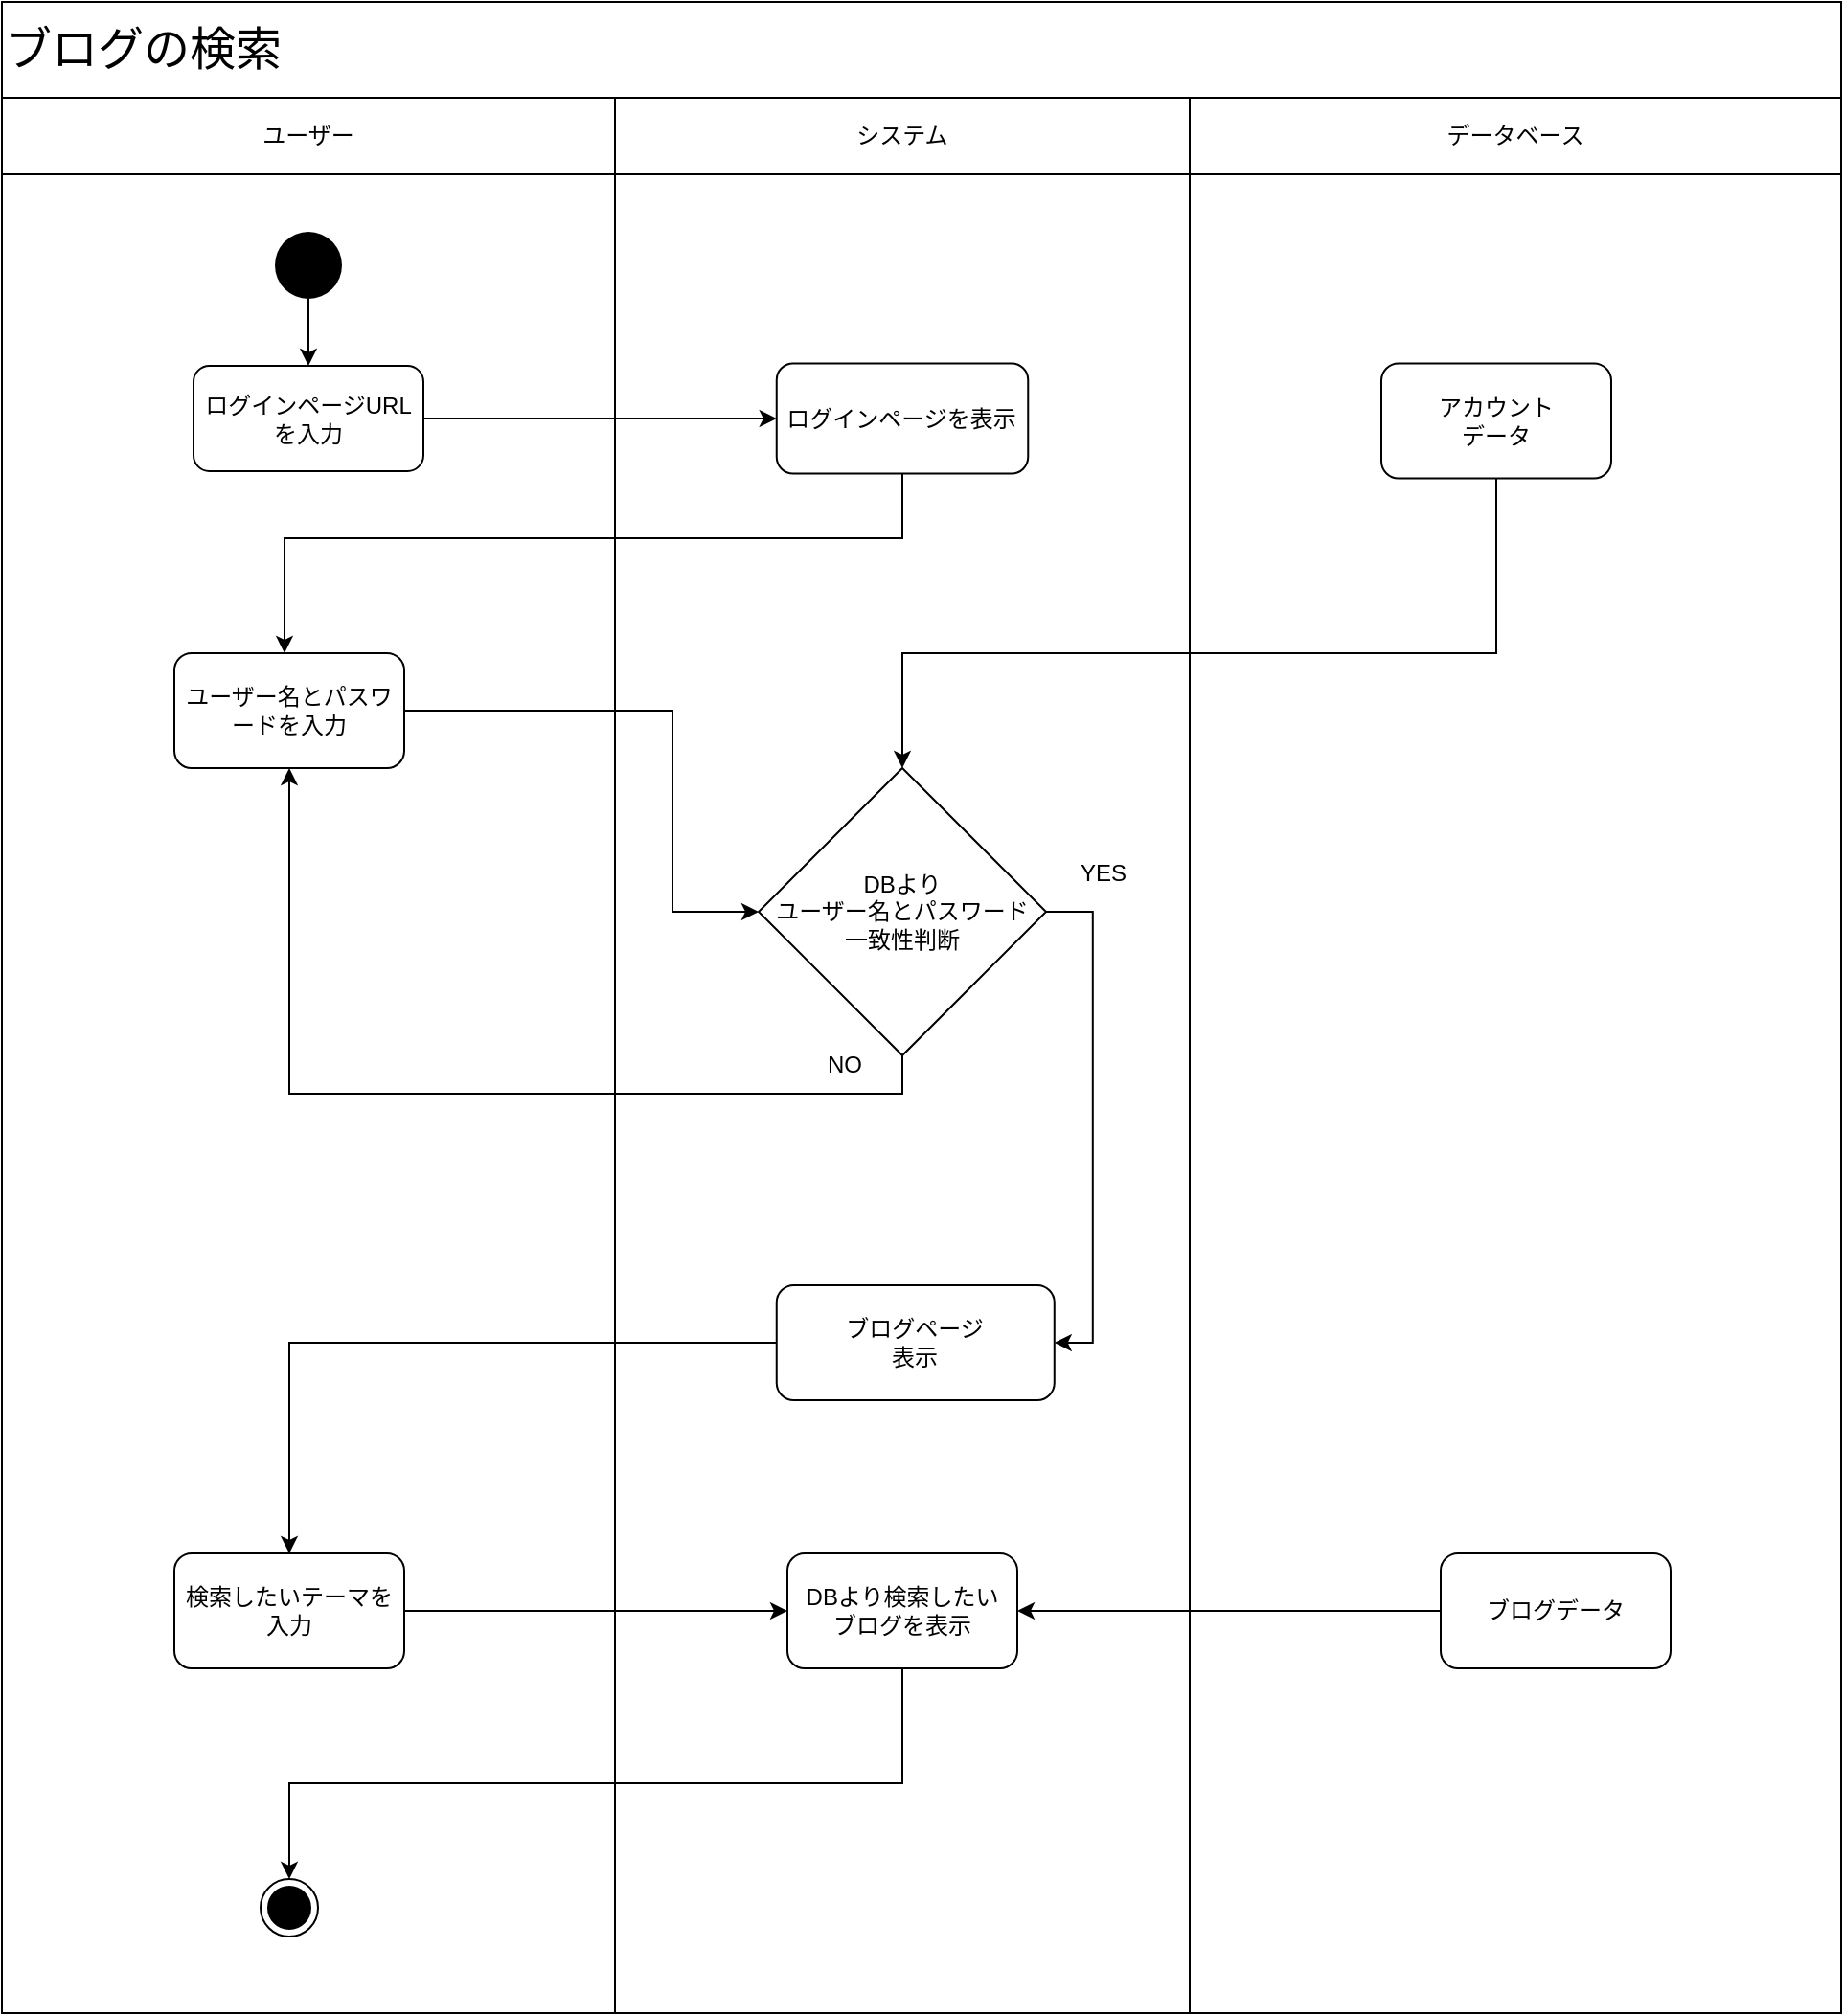 <mxfile version="20.2.5" type="device"><diagram id="wYqH5KTuiVT_bFRsb8bx" name="第 1 页"><mxGraphModel dx="1298" dy="714" grid="1" gridSize="10" guides="1" tooltips="1" connect="1" arrows="1" fold="1" page="1" pageScale="1" pageWidth="827" pageHeight="1169" math="0" shadow="0"><root><mxCell id="0"/><mxCell id="1" parent="0"/><mxCell id="F-SxcIhngT170RGJ281K-2" value="" style="rounded=0;whiteSpace=wrap;html=1;direction=south;" vertex="1" parent="1"><mxGeometry x="690" y="180" width="300" height="960" as="geometry"/></mxCell><mxCell id="F-SxcIhngT170RGJ281K-3" value="" style="rounded=0;whiteSpace=wrap;html=1;direction=south;" vertex="1" parent="1"><mxGeometry x="370" y="180" width="320" height="960" as="geometry"/></mxCell><mxCell id="F-SxcIhngT170RGJ281K-4" value="" style="rounded=0;whiteSpace=wrap;html=1;direction=south;" vertex="1" parent="1"><mxGeometry x="990" y="180" width="340" height="960" as="geometry"/></mxCell><mxCell id="F-SxcIhngT170RGJ281K-5" value="ユーザー" style="rounded=0;whiteSpace=wrap;html=1;direction=south;" vertex="1" parent="1"><mxGeometry x="370" y="140" width="320" height="40" as="geometry"/></mxCell><mxCell id="F-SxcIhngT170RGJ281K-6" value="システム" style="rounded=0;whiteSpace=wrap;html=1;" vertex="1" parent="1"><mxGeometry x="690" y="140" width="300" height="40" as="geometry"/></mxCell><mxCell id="F-SxcIhngT170RGJ281K-7" value="データベース" style="rounded=0;whiteSpace=wrap;html=1;" vertex="1" parent="1"><mxGeometry x="990" y="140" width="340" height="40" as="geometry"/></mxCell><mxCell id="F-SxcIhngT170RGJ281K-8" value="" style="edgeStyle=orthogonalEdgeStyle;rounded=0;orthogonalLoop=1;jettySize=auto;html=1;" edge="1" parent="1" source="F-SxcIhngT170RGJ281K-9" target="F-SxcIhngT170RGJ281K-11"><mxGeometry relative="1" as="geometry"/></mxCell><mxCell id="F-SxcIhngT170RGJ281K-9" value="" style="ellipse;fillColor=#000000;strokeColor=none;" vertex="1" parent="1"><mxGeometry x="512.5" y="210" width="35" height="35" as="geometry"/></mxCell><mxCell id="F-SxcIhngT170RGJ281K-10" style="edgeStyle=orthogonalEdgeStyle;rounded=0;orthogonalLoop=1;jettySize=auto;html=1;entryX=0;entryY=0.5;entryDx=0;entryDy=0;" edge="1" parent="1" source="F-SxcIhngT170RGJ281K-11" target="F-SxcIhngT170RGJ281K-14"><mxGeometry relative="1" as="geometry"/></mxCell><mxCell id="F-SxcIhngT170RGJ281K-11" value="ログインページURLを入力" style="rounded=1;whiteSpace=wrap;html=1;" vertex="1" parent="1"><mxGeometry x="470" y="280" width="120" height="55" as="geometry"/></mxCell><mxCell id="F-SxcIhngT170RGJ281K-12" style="edgeStyle=orthogonalEdgeStyle;rounded=0;orthogonalLoop=1;jettySize=auto;html=1;entryX=0.5;entryY=0;entryDx=0;entryDy=0;exitX=0.5;exitY=1;exitDx=0;exitDy=0;" edge="1" parent="1" source="F-SxcIhngT170RGJ281K-14"><mxGeometry relative="1" as="geometry"><Array as="points"><mxPoint x="840" y="370"/><mxPoint x="518" y="370"/></Array><mxPoint x="517.5" y="430" as="targetPoint"/></mxGeometry></mxCell><mxCell id="F-SxcIhngT170RGJ281K-13" value="ユーザー名とパスワードを入力" style="rounded=1;whiteSpace=wrap;html=1;" vertex="1" parent="1"><mxGeometry x="460" y="430" width="120" height="60" as="geometry"/></mxCell><mxCell id="F-SxcIhngT170RGJ281K-14" value="ログインページを表示" style="rounded=1;whiteSpace=wrap;html=1;" vertex="1" parent="1"><mxGeometry x="774.38" y="278.75" width="131.25" height="57.5" as="geometry"/></mxCell><mxCell id="F-SxcIhngT170RGJ281K-15" style="edgeStyle=orthogonalEdgeStyle;rounded=0;orthogonalLoop=1;jettySize=auto;html=1;entryX=0;entryY=0.5;entryDx=0;entryDy=0;exitX=1;exitY=0.5;exitDx=0;exitDy=0;" edge="1" parent="1" source="F-SxcIhngT170RGJ281K-13" target="F-SxcIhngT170RGJ281K-23"><mxGeometry relative="1" as="geometry"><mxPoint x="645" y="600" as="sourcePoint"/><mxPoint x="768.75" y="600" as="targetPoint"/><Array as="points"><mxPoint x="720" y="460"/><mxPoint x="720" y="565"/></Array></mxGeometry></mxCell><mxCell id="F-SxcIhngT170RGJ281K-16" style="edgeStyle=orthogonalEdgeStyle;rounded=0;orthogonalLoop=1;jettySize=auto;html=1;entryX=1;entryY=0.5;entryDx=0;entryDy=0;exitX=1;exitY=0.5;exitDx=0;exitDy=0;" edge="1" parent="1" source="F-SxcIhngT170RGJ281K-23" target="F-SxcIhngT170RGJ281K-24"><mxGeometry relative="1" as="geometry"><mxPoint x="1215" y="590" as="targetPoint"/></mxGeometry></mxCell><mxCell id="F-SxcIhngT170RGJ281K-17" style="edgeStyle=orthogonalEdgeStyle;rounded=0;orthogonalLoop=1;jettySize=auto;html=1;exitX=0.5;exitY=1;exitDx=0;exitDy=0;" edge="1" parent="1" source="F-SxcIhngT170RGJ281K-24"><mxGeometry relative="1" as="geometry"><mxPoint x="520" y="900" as="targetPoint"/><Array as="points"><mxPoint x="818" y="820"/><mxPoint x="818" y="790"/><mxPoint x="520" y="790"/></Array><mxPoint x="860" y="890" as="sourcePoint"/></mxGeometry></mxCell><mxCell id="F-SxcIhngT170RGJ281K-18" value="" style="edgeStyle=orthogonalEdgeStyle;rounded=0;orthogonalLoop=1;jettySize=auto;html=1;startArrow=none;exitX=0;exitY=0.5;exitDx=0;exitDy=0;entryX=0;entryY=0.5;entryDx=0;entryDy=0;" edge="1" parent="1"><mxGeometry relative="1" as="geometry"><mxPoint x="795" y="825" as="targetPoint"/><mxPoint x="795" y="825" as="sourcePoint"/></mxGeometry></mxCell><mxCell id="F-SxcIhngT170RGJ281K-19" value="NO" style="text;html=1;strokeColor=none;fillColor=none;align=center;verticalAlign=middle;whiteSpace=wrap;rounded=0;" vertex="1" parent="1"><mxGeometry x="780" y="630" width="60" height="30" as="geometry"/></mxCell><mxCell id="F-SxcIhngT170RGJ281K-20" value="YES" style="text;html=1;strokeColor=none;fillColor=none;align=center;verticalAlign=middle;whiteSpace=wrap;rounded=0;" vertex="1" parent="1"><mxGeometry x="915" y="530" width="60" height="30" as="geometry"/></mxCell><mxCell id="F-SxcIhngT170RGJ281K-21" value="" style="ellipse;html=1;shape=endState;fillColor=#000000;strokeColor=#000000;" vertex="1" parent="1"><mxGeometry x="505" y="1070" width="30" height="30" as="geometry"/></mxCell><mxCell id="F-SxcIhngT170RGJ281K-22" value="" style="edgeStyle=orthogonalEdgeStyle;rounded=0;orthogonalLoop=1;jettySize=auto;html=1;entryX=0.5;entryY=1;entryDx=0;entryDy=0;exitX=0.5;exitY=1;exitDx=0;exitDy=0;" edge="1" parent="1" source="F-SxcIhngT170RGJ281K-23" target="F-SxcIhngT170RGJ281K-13"><mxGeometry relative="1" as="geometry"/></mxCell><mxCell id="F-SxcIhngT170RGJ281K-23" value="DBより&lt;br&gt;ユーザー名とパスワード&lt;br&gt;一致性判断" style="rhombus;whiteSpace=wrap;html=1;" vertex="1" parent="1"><mxGeometry x="765" y="490" width="150" height="150" as="geometry"/></mxCell><mxCell id="F-SxcIhngT170RGJ281K-24" value="ブログページ&lt;br&gt;表示" style="rounded=1;whiteSpace=wrap;html=1;" vertex="1" parent="1"><mxGeometry x="774.38" y="760" width="145" height="60" as="geometry"/></mxCell><mxCell id="F-SxcIhngT170RGJ281K-25" value="&lt;font style=&quot;font-size: 24px;&quot;&gt;ブログの検索&lt;/font&gt;" style="rounded=0;whiteSpace=wrap;html=1;align=left;" vertex="1" parent="1"><mxGeometry x="370" y="90" width="960" height="50" as="geometry"/></mxCell><mxCell id="F-SxcIhngT170RGJ281K-26" value="" style="edgeStyle=orthogonalEdgeStyle;rounded=0;orthogonalLoop=1;jettySize=auto;html=1;entryX=0.5;entryY=0;entryDx=0;entryDy=0;" edge="1" parent="1" source="F-SxcIhngT170RGJ281K-27" target="F-SxcIhngT170RGJ281K-23"><mxGeometry relative="1" as="geometry"><mxPoint x="1150" y="460" as="targetPoint"/><Array as="points"><mxPoint x="1150" y="430"/><mxPoint x="840" y="430"/></Array></mxGeometry></mxCell><mxCell id="F-SxcIhngT170RGJ281K-27" value="アカウント&lt;br&gt;データ" style="rounded=1;whiteSpace=wrap;html=1;shadow=0;" vertex="1" parent="1"><mxGeometry x="1090" y="278.75" width="120" height="60" as="geometry"/></mxCell><mxCell id="F-SxcIhngT170RGJ281K-28" value="検索したいテーマを&lt;br&gt;入力" style="rounded=1;whiteSpace=wrap;html=1;" vertex="1" parent="1"><mxGeometry x="460" y="900" width="120" height="60" as="geometry"/></mxCell><mxCell id="F-SxcIhngT170RGJ281K-29" value="DBより検索したい&lt;br&gt;ブログを表示" style="rounded=1;whiteSpace=wrap;html=1;" vertex="1" parent="1"><mxGeometry x="780" y="900" width="120" height="60" as="geometry"/></mxCell><mxCell id="F-SxcIhngT170RGJ281K-30" value="" style="endArrow=classic;html=1;rounded=0;exitX=1;exitY=0.5;exitDx=0;exitDy=0;entryX=0;entryY=0.5;entryDx=0;entryDy=0;" edge="1" parent="1" source="F-SxcIhngT170RGJ281K-28" target="F-SxcIhngT170RGJ281K-29"><mxGeometry width="50" height="50" relative="1" as="geometry"><mxPoint x="810" y="880" as="sourcePoint"/><mxPoint x="860" y="830" as="targetPoint"/></mxGeometry></mxCell><mxCell id="F-SxcIhngT170RGJ281K-32" value="" style="endArrow=classic;html=1;rounded=0;entryX=0.5;entryY=0;entryDx=0;entryDy=0;exitX=0.5;exitY=1;exitDx=0;exitDy=0;" edge="1" parent="1" source="F-SxcIhngT170RGJ281K-29" target="F-SxcIhngT170RGJ281K-21"><mxGeometry width="50" height="50" relative="1" as="geometry"><mxPoint x="810" y="880" as="sourcePoint"/><mxPoint x="860" y="830" as="targetPoint"/><Array as="points"><mxPoint x="840" y="1020"/><mxPoint x="520" y="1020"/></Array></mxGeometry></mxCell><mxCell id="F-SxcIhngT170RGJ281K-33" value="ブログデータ" style="rounded=1;whiteSpace=wrap;html=1;" vertex="1" parent="1"><mxGeometry x="1121" y="900" width="120" height="60" as="geometry"/></mxCell><mxCell id="F-SxcIhngT170RGJ281K-34" value="" style="endArrow=classic;html=1;rounded=0;exitX=0;exitY=0.5;exitDx=0;exitDy=0;entryX=1;entryY=0.5;entryDx=0;entryDy=0;" edge="1" parent="1" source="F-SxcIhngT170RGJ281K-33" target="F-SxcIhngT170RGJ281K-29"><mxGeometry width="50" height="50" relative="1" as="geometry"><mxPoint x="810" y="770" as="sourcePoint"/><mxPoint x="860" y="720" as="targetPoint"/></mxGeometry></mxCell></root></mxGraphModel></diagram></mxfile>